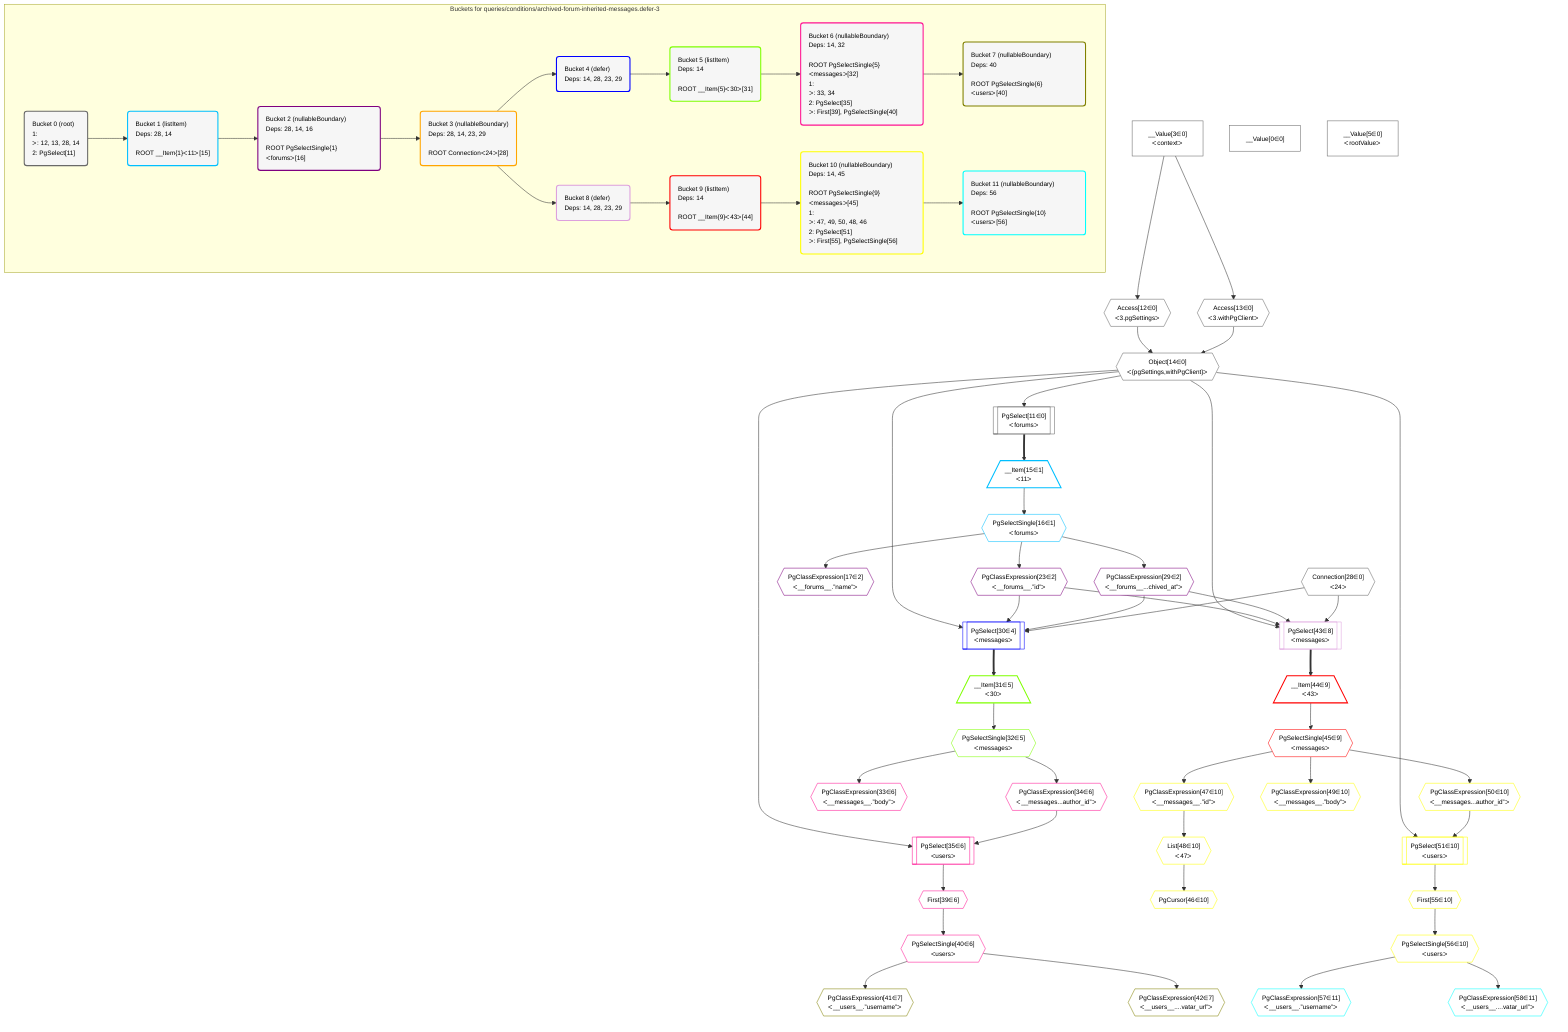 %%{init: {'themeVariables': { 'fontSize': '12px'}}}%%
graph TD
    classDef path fill:#eee,stroke:#000,color:#000
    classDef plan fill:#fff,stroke-width:1px,color:#000
    classDef itemplan fill:#fff,stroke-width:2px,color:#000
    classDef unbatchedplan fill:#dff,stroke-width:1px,color:#000
    classDef sideeffectplan fill:#fcc,stroke-width:2px,color:#000
    classDef bucket fill:#f6f6f6,color:#000,stroke-width:2px,text-align:left


    %% plan dependencies
    Object14{{"Object[14∈0]<br />ᐸ{pgSettings,withPgClient}ᐳ"}}:::plan
    Access12{{"Access[12∈0]<br />ᐸ3.pgSettingsᐳ"}}:::plan
    Access13{{"Access[13∈0]<br />ᐸ3.withPgClientᐳ"}}:::plan
    Access12 & Access13 --> Object14
    PgSelect11[["PgSelect[11∈0]<br />ᐸforumsᐳ"]]:::plan
    Object14 --> PgSelect11
    __Value3["__Value[3∈0]<br />ᐸcontextᐳ"]:::plan
    __Value3 --> Access12
    __Value3 --> Access13
    __Value0["__Value[0∈0]"]:::plan
    __Value5["__Value[5∈0]<br />ᐸrootValueᐳ"]:::plan
    Connection28{{"Connection[28∈0]<br />ᐸ24ᐳ"}}:::plan
    __Item15[/"__Item[15∈1]<br />ᐸ11ᐳ"\]:::itemplan
    PgSelect11 ==> __Item15
    PgSelectSingle16{{"PgSelectSingle[16∈1]<br />ᐸforumsᐳ"}}:::plan
    __Item15 --> PgSelectSingle16
    PgClassExpression17{{"PgClassExpression[17∈2]<br />ᐸ__forums__.”name”ᐳ"}}:::plan
    PgSelectSingle16 --> PgClassExpression17
    PgClassExpression23{{"PgClassExpression[23∈2]<br />ᐸ__forums__.”id”ᐳ"}}:::plan
    PgSelectSingle16 --> PgClassExpression23
    PgClassExpression29{{"PgClassExpression[29∈2]<br />ᐸ__forums__...chived_at”ᐳ"}}:::plan
    PgSelectSingle16 --> PgClassExpression29
    PgSelect30[["PgSelect[30∈4]<br />ᐸmessagesᐳ"]]:::plan
    Object14 & PgClassExpression23 & PgClassExpression29 & Connection28 --> PgSelect30
    __Item31[/"__Item[31∈5]<br />ᐸ30ᐳ"\]:::itemplan
    PgSelect30 ==> __Item31
    PgSelectSingle32{{"PgSelectSingle[32∈5]<br />ᐸmessagesᐳ"}}:::plan
    __Item31 --> PgSelectSingle32
    PgSelect35[["PgSelect[35∈6]<br />ᐸusersᐳ"]]:::plan
    PgClassExpression34{{"PgClassExpression[34∈6]<br />ᐸ__messages...author_id”ᐳ"}}:::plan
    Object14 & PgClassExpression34 --> PgSelect35
    PgClassExpression33{{"PgClassExpression[33∈6]<br />ᐸ__messages__.”body”ᐳ"}}:::plan
    PgSelectSingle32 --> PgClassExpression33
    PgSelectSingle32 --> PgClassExpression34
    First39{{"First[39∈6]"}}:::plan
    PgSelect35 --> First39
    PgSelectSingle40{{"PgSelectSingle[40∈6]<br />ᐸusersᐳ"}}:::plan
    First39 --> PgSelectSingle40
    PgClassExpression41{{"PgClassExpression[41∈7]<br />ᐸ__users__.”username”ᐳ"}}:::plan
    PgSelectSingle40 --> PgClassExpression41
    PgClassExpression42{{"PgClassExpression[42∈7]<br />ᐸ__users__....vatar_url”ᐳ"}}:::plan
    PgSelectSingle40 --> PgClassExpression42
    PgSelect43[["PgSelect[43∈8]<br />ᐸmessagesᐳ"]]:::plan
    Object14 & PgClassExpression23 & PgClassExpression29 & Connection28 --> PgSelect43
    __Item44[/"__Item[44∈9]<br />ᐸ43ᐳ"\]:::itemplan
    PgSelect43 ==> __Item44
    PgSelectSingle45{{"PgSelectSingle[45∈9]<br />ᐸmessagesᐳ"}}:::plan
    __Item44 --> PgSelectSingle45
    PgSelect51[["PgSelect[51∈10]<br />ᐸusersᐳ"]]:::plan
    PgClassExpression50{{"PgClassExpression[50∈10]<br />ᐸ__messages...author_id”ᐳ"}}:::plan
    Object14 & PgClassExpression50 --> PgSelect51
    PgCursor46{{"PgCursor[46∈10]"}}:::plan
    List48{{"List[48∈10]<br />ᐸ47ᐳ"}}:::plan
    List48 --> PgCursor46
    PgClassExpression47{{"PgClassExpression[47∈10]<br />ᐸ__messages__.”id”ᐳ"}}:::plan
    PgSelectSingle45 --> PgClassExpression47
    PgClassExpression47 --> List48
    PgClassExpression49{{"PgClassExpression[49∈10]<br />ᐸ__messages__.”body”ᐳ"}}:::plan
    PgSelectSingle45 --> PgClassExpression49
    PgSelectSingle45 --> PgClassExpression50
    First55{{"First[55∈10]"}}:::plan
    PgSelect51 --> First55
    PgSelectSingle56{{"PgSelectSingle[56∈10]<br />ᐸusersᐳ"}}:::plan
    First55 --> PgSelectSingle56
    PgClassExpression57{{"PgClassExpression[57∈11]<br />ᐸ__users__.”username”ᐳ"}}:::plan
    PgSelectSingle56 --> PgClassExpression57
    PgClassExpression58{{"PgClassExpression[58∈11]<br />ᐸ__users__....vatar_url”ᐳ"}}:::plan
    PgSelectSingle56 --> PgClassExpression58

    %% define steps

    subgraph "Buckets for queries/conditions/archived-forum-inherited-messages.defer-3"
    Bucket0("Bucket 0 (root)<br />1: <br />ᐳ: 12, 13, 28, 14<br />2: PgSelect[11]"):::bucket
    classDef bucket0 stroke:#696969
    class Bucket0,__Value0,__Value3,__Value5,PgSelect11,Access12,Access13,Object14,Connection28 bucket0
    Bucket1("Bucket 1 (listItem)<br />Deps: 28, 14<br /><br />ROOT __Item{1}ᐸ11ᐳ[15]"):::bucket
    classDef bucket1 stroke:#00bfff
    class Bucket1,__Item15,PgSelectSingle16 bucket1
    Bucket2("Bucket 2 (nullableBoundary)<br />Deps: 28, 14, 16<br /><br />ROOT PgSelectSingle{1}ᐸforumsᐳ[16]"):::bucket
    classDef bucket2 stroke:#7f007f
    class Bucket2,PgClassExpression17,PgClassExpression23,PgClassExpression29 bucket2
    Bucket3("Bucket 3 (nullableBoundary)<br />Deps: 28, 14, 23, 29<br /><br />ROOT Connectionᐸ24ᐳ[28]"):::bucket
    classDef bucket3 stroke:#ffa500
    class Bucket3 bucket3
    Bucket4("Bucket 4 (defer)<br />Deps: 14, 28, 23, 29"):::bucket
    classDef bucket4 stroke:#0000ff
    class Bucket4,PgSelect30 bucket4
    Bucket5("Bucket 5 (listItem)<br />Deps: 14<br /><br />ROOT __Item{5}ᐸ30ᐳ[31]"):::bucket
    classDef bucket5 stroke:#7fff00
    class Bucket5,__Item31,PgSelectSingle32 bucket5
    Bucket6("Bucket 6 (nullableBoundary)<br />Deps: 14, 32<br /><br />ROOT PgSelectSingle{5}ᐸmessagesᐳ[32]<br />1: <br />ᐳ: 33, 34<br />2: PgSelect[35]<br />ᐳ: First[39], PgSelectSingle[40]"):::bucket
    classDef bucket6 stroke:#ff1493
    class Bucket6,PgClassExpression33,PgClassExpression34,PgSelect35,First39,PgSelectSingle40 bucket6
    Bucket7("Bucket 7 (nullableBoundary)<br />Deps: 40<br /><br />ROOT PgSelectSingle{6}ᐸusersᐳ[40]"):::bucket
    classDef bucket7 stroke:#808000
    class Bucket7,PgClassExpression41,PgClassExpression42 bucket7
    Bucket8("Bucket 8 (defer)<br />Deps: 14, 28, 23, 29"):::bucket
    classDef bucket8 stroke:#dda0dd
    class Bucket8,PgSelect43 bucket8
    Bucket9("Bucket 9 (listItem)<br />Deps: 14<br /><br />ROOT __Item{9}ᐸ43ᐳ[44]"):::bucket
    classDef bucket9 stroke:#ff0000
    class Bucket9,__Item44,PgSelectSingle45 bucket9
    Bucket10("Bucket 10 (nullableBoundary)<br />Deps: 14, 45<br /><br />ROOT PgSelectSingle{9}ᐸmessagesᐳ[45]<br />1: <br />ᐳ: 47, 49, 50, 48, 46<br />2: PgSelect[51]<br />ᐳ: First[55], PgSelectSingle[56]"):::bucket
    classDef bucket10 stroke:#ffff00
    class Bucket10,PgCursor46,PgClassExpression47,List48,PgClassExpression49,PgClassExpression50,PgSelect51,First55,PgSelectSingle56 bucket10
    Bucket11("Bucket 11 (nullableBoundary)<br />Deps: 56<br /><br />ROOT PgSelectSingle{10}ᐸusersᐳ[56]"):::bucket
    classDef bucket11 stroke:#00ffff
    class Bucket11,PgClassExpression57,PgClassExpression58 bucket11
    Bucket0 --> Bucket1
    Bucket1 --> Bucket2
    Bucket2 --> Bucket3
    Bucket3 --> Bucket4 & Bucket8
    Bucket4 --> Bucket5
    Bucket5 --> Bucket6
    Bucket6 --> Bucket7
    Bucket8 --> Bucket9
    Bucket9 --> Bucket10
    Bucket10 --> Bucket11
    end